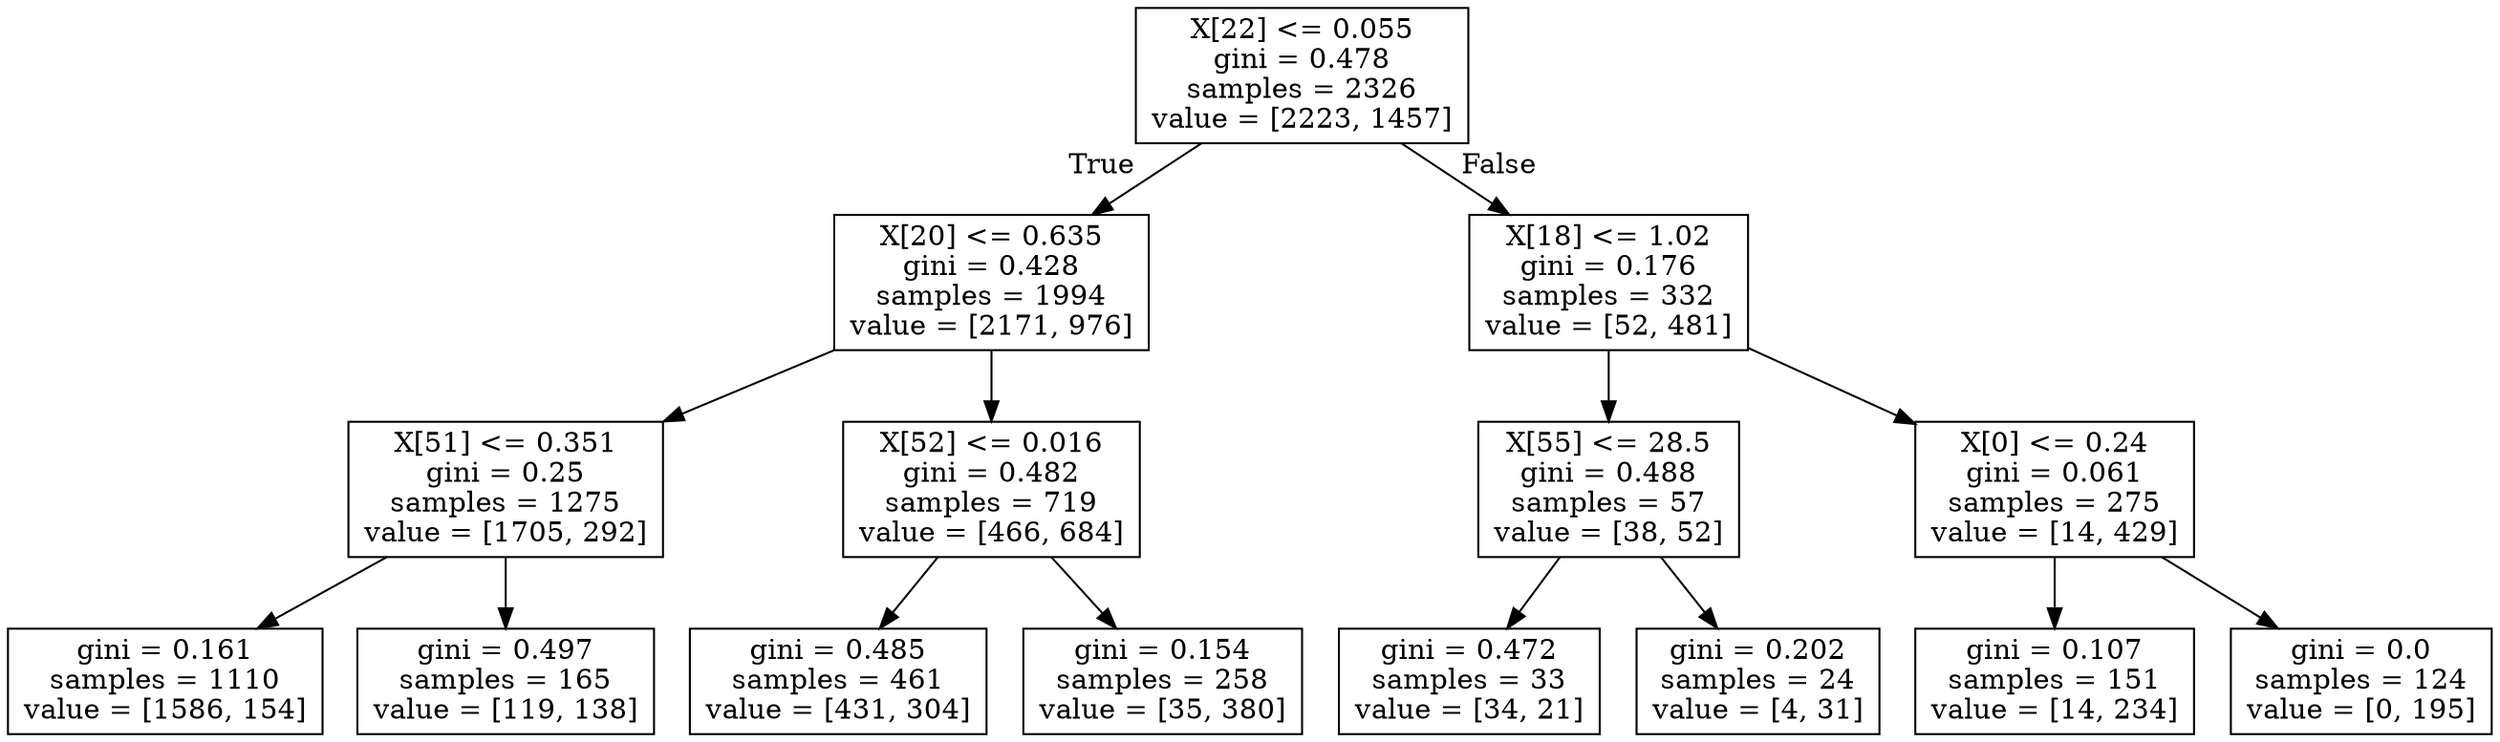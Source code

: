 digraph Tree {
node [shape=box] ;
0 [label="X[22] <= 0.055\ngini = 0.478\nsamples = 2326\nvalue = [2223, 1457]"] ;
1 [label="X[20] <= 0.635\ngini = 0.428\nsamples = 1994\nvalue = [2171, 976]"] ;
0 -> 1 [labeldistance=2.5, labelangle=45, headlabel="True"] ;
2 [label="X[51] <= 0.351\ngini = 0.25\nsamples = 1275\nvalue = [1705, 292]"] ;
1 -> 2 ;
3 [label="gini = 0.161\nsamples = 1110\nvalue = [1586, 154]"] ;
2 -> 3 ;
4 [label="gini = 0.497\nsamples = 165\nvalue = [119, 138]"] ;
2 -> 4 ;
5 [label="X[52] <= 0.016\ngini = 0.482\nsamples = 719\nvalue = [466, 684]"] ;
1 -> 5 ;
6 [label="gini = 0.485\nsamples = 461\nvalue = [431, 304]"] ;
5 -> 6 ;
7 [label="gini = 0.154\nsamples = 258\nvalue = [35, 380]"] ;
5 -> 7 ;
8 [label="X[18] <= 1.02\ngini = 0.176\nsamples = 332\nvalue = [52, 481]"] ;
0 -> 8 [labeldistance=2.5, labelangle=-45, headlabel="False"] ;
9 [label="X[55] <= 28.5\ngini = 0.488\nsamples = 57\nvalue = [38, 52]"] ;
8 -> 9 ;
10 [label="gini = 0.472\nsamples = 33\nvalue = [34, 21]"] ;
9 -> 10 ;
11 [label="gini = 0.202\nsamples = 24\nvalue = [4, 31]"] ;
9 -> 11 ;
12 [label="X[0] <= 0.24\ngini = 0.061\nsamples = 275\nvalue = [14, 429]"] ;
8 -> 12 ;
13 [label="gini = 0.107\nsamples = 151\nvalue = [14, 234]"] ;
12 -> 13 ;
14 [label="gini = 0.0\nsamples = 124\nvalue = [0, 195]"] ;
12 -> 14 ;
}